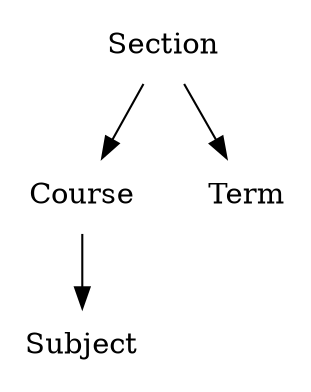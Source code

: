 digraph G {
node [shape=plaintext]; Subject; Course; Term; Section;

Course -> Subject;
Section -> Term
Section -> Course;
}
